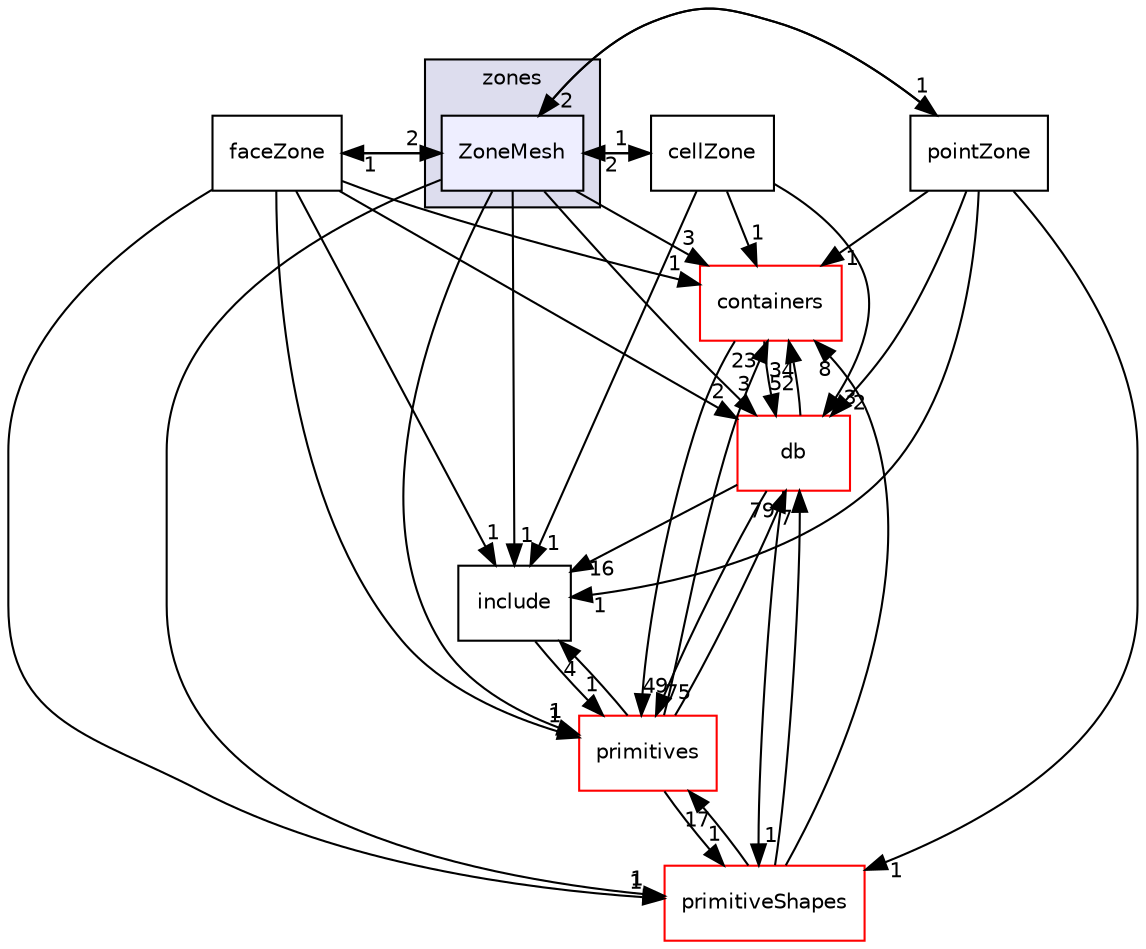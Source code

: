 digraph "src/OpenFOAM/meshes/polyMesh/zones/ZoneMesh" {
  bgcolor=transparent;
  compound=true
  node [ fontsize="10", fontname="Helvetica"];
  edge [ labelfontsize="10", labelfontname="Helvetica"];
  subgraph clusterdir_64d5f56b1fc2c581582c069046c0b977 {
    graph [ bgcolor="#ddddee", pencolor="black", label="zones" fontname="Helvetica", fontsize="10", URL="dir_64d5f56b1fc2c581582c069046c0b977.html"]
  dir_8e2441fab564218d3f9dea1efa2d65c1 [shape=box, label="ZoneMesh", style="filled", fillcolor="#eeeeff", pencolor="black", URL="dir_8e2441fab564218d3f9dea1efa2d65c1.html"];
  }
  dir_19d0872053bde092be81d7fe3f56cbf7 [shape=box label="containers" color="red" URL="dir_19d0872053bde092be81d7fe3f56cbf7.html"];
  dir_12373e0f1ed42ba1fa34d92005f3590f [shape=box label="faceZone" URL="dir_12373e0f1ed42ba1fa34d92005f3590f.html"];
  dir_63c634f7a7cfd679ac26c67fb30fc32f [shape=box label="db" color="red" URL="dir_63c634f7a7cfd679ac26c67fb30fc32f.html"];
  dir_a36ac568b20b0ed2190ed53a491bc296 [shape=box label="primitiveShapes" color="red" URL="dir_a36ac568b20b0ed2190ed53a491bc296.html"];
  dir_3e50f45338116b169052b428016851aa [shape=box label="primitives" color="red" URL="dir_3e50f45338116b169052b428016851aa.html"];
  dir_e954e9f5966bc1c681a414ec8bd0ee15 [shape=box label="include" URL="dir_e954e9f5966bc1c681a414ec8bd0ee15.html"];
  dir_0a175c2e3ca361de03960206c7b1a6ec [shape=box label="pointZone" URL="dir_0a175c2e3ca361de03960206c7b1a6ec.html"];
  dir_819e08ecd30b543d53467779865563bf [shape=box label="cellZone" URL="dir_819e08ecd30b543d53467779865563bf.html"];
  dir_12373e0f1ed42ba1fa34d92005f3590f->dir_19d0872053bde092be81d7fe3f56cbf7 [headlabel="1", labeldistance=1.5 headhref="dir_002334_001932.html"];
  dir_12373e0f1ed42ba1fa34d92005f3590f->dir_8e2441fab564218d3f9dea1efa2d65c1 [headlabel="2", labeldistance=1.5 headhref="dir_002334_002337.html"];
  dir_12373e0f1ed42ba1fa34d92005f3590f->dir_63c634f7a7cfd679ac26c67fb30fc32f [headlabel="2", labeldistance=1.5 headhref="dir_002334_001983.html"];
  dir_12373e0f1ed42ba1fa34d92005f3590f->dir_a36ac568b20b0ed2190ed53a491bc296 [headlabel="1", labeldistance=1.5 headhref="dir_002334_002344.html"];
  dir_12373e0f1ed42ba1fa34d92005f3590f->dir_3e50f45338116b169052b428016851aa [headlabel="1", labeldistance=1.5 headhref="dir_002334_002355.html"];
  dir_12373e0f1ed42ba1fa34d92005f3590f->dir_e954e9f5966bc1c681a414ec8bd0ee15 [headlabel="1", labeldistance=1.5 headhref="dir_002334_002150.html"];
  dir_19d0872053bde092be81d7fe3f56cbf7->dir_63c634f7a7cfd679ac26c67fb30fc32f [headlabel="52", labeldistance=1.5 headhref="dir_001932_001983.html"];
  dir_19d0872053bde092be81d7fe3f56cbf7->dir_3e50f45338116b169052b428016851aa [headlabel="49", labeldistance=1.5 headhref="dir_001932_002355.html"];
  dir_8e2441fab564218d3f9dea1efa2d65c1->dir_19d0872053bde092be81d7fe3f56cbf7 [headlabel="3", labeldistance=1.5 headhref="dir_002337_001932.html"];
  dir_8e2441fab564218d3f9dea1efa2d65c1->dir_12373e0f1ed42ba1fa34d92005f3590f [headlabel="1", labeldistance=1.5 headhref="dir_002337_002334.html"];
  dir_8e2441fab564218d3f9dea1efa2d65c1->dir_63c634f7a7cfd679ac26c67fb30fc32f [headlabel="3", labeldistance=1.5 headhref="dir_002337_001983.html"];
  dir_8e2441fab564218d3f9dea1efa2d65c1->dir_a36ac568b20b0ed2190ed53a491bc296 [headlabel="1", labeldistance=1.5 headhref="dir_002337_002344.html"];
  dir_8e2441fab564218d3f9dea1efa2d65c1->dir_3e50f45338116b169052b428016851aa [headlabel="1", labeldistance=1.5 headhref="dir_002337_002355.html"];
  dir_8e2441fab564218d3f9dea1efa2d65c1->dir_e954e9f5966bc1c681a414ec8bd0ee15 [headlabel="1", labeldistance=1.5 headhref="dir_002337_002150.html"];
  dir_8e2441fab564218d3f9dea1efa2d65c1->dir_0a175c2e3ca361de03960206c7b1a6ec [headlabel="1", labeldistance=1.5 headhref="dir_002337_002335.html"];
  dir_8e2441fab564218d3f9dea1efa2d65c1->dir_819e08ecd30b543d53467779865563bf [headlabel="1", labeldistance=1.5 headhref="dir_002337_002333.html"];
  dir_63c634f7a7cfd679ac26c67fb30fc32f->dir_19d0872053bde092be81d7fe3f56cbf7 [headlabel="34", labeldistance=1.5 headhref="dir_001983_001932.html"];
  dir_63c634f7a7cfd679ac26c67fb30fc32f->dir_a36ac568b20b0ed2190ed53a491bc296 [headlabel="1", labeldistance=1.5 headhref="dir_001983_002344.html"];
  dir_63c634f7a7cfd679ac26c67fb30fc32f->dir_3e50f45338116b169052b428016851aa [headlabel="75", labeldistance=1.5 headhref="dir_001983_002355.html"];
  dir_63c634f7a7cfd679ac26c67fb30fc32f->dir_e954e9f5966bc1c681a414ec8bd0ee15 [headlabel="16", labeldistance=1.5 headhref="dir_001983_002150.html"];
  dir_a36ac568b20b0ed2190ed53a491bc296->dir_19d0872053bde092be81d7fe3f56cbf7 [headlabel="8", labeldistance=1.5 headhref="dir_002344_001932.html"];
  dir_a36ac568b20b0ed2190ed53a491bc296->dir_63c634f7a7cfd679ac26c67fb30fc32f [headlabel="7", labeldistance=1.5 headhref="dir_002344_001983.html"];
  dir_a36ac568b20b0ed2190ed53a491bc296->dir_3e50f45338116b169052b428016851aa [headlabel="17", labeldistance=1.5 headhref="dir_002344_002355.html"];
  dir_3e50f45338116b169052b428016851aa->dir_19d0872053bde092be81d7fe3f56cbf7 [headlabel="23", labeldistance=1.5 headhref="dir_002355_001932.html"];
  dir_3e50f45338116b169052b428016851aa->dir_63c634f7a7cfd679ac26c67fb30fc32f [headlabel="79", labeldistance=1.5 headhref="dir_002355_001983.html"];
  dir_3e50f45338116b169052b428016851aa->dir_a36ac568b20b0ed2190ed53a491bc296 [headlabel="1", labeldistance=1.5 headhref="dir_002355_002344.html"];
  dir_3e50f45338116b169052b428016851aa->dir_e954e9f5966bc1c681a414ec8bd0ee15 [headlabel="4", labeldistance=1.5 headhref="dir_002355_002150.html"];
  dir_e954e9f5966bc1c681a414ec8bd0ee15->dir_3e50f45338116b169052b428016851aa [headlabel="1", labeldistance=1.5 headhref="dir_002150_002355.html"];
  dir_0a175c2e3ca361de03960206c7b1a6ec->dir_19d0872053bde092be81d7fe3f56cbf7 [headlabel="1", labeldistance=1.5 headhref="dir_002335_001932.html"];
  dir_0a175c2e3ca361de03960206c7b1a6ec->dir_8e2441fab564218d3f9dea1efa2d65c1 [headlabel="2", labeldistance=1.5 headhref="dir_002335_002337.html"];
  dir_0a175c2e3ca361de03960206c7b1a6ec->dir_63c634f7a7cfd679ac26c67fb30fc32f [headlabel="2", labeldistance=1.5 headhref="dir_002335_001983.html"];
  dir_0a175c2e3ca361de03960206c7b1a6ec->dir_a36ac568b20b0ed2190ed53a491bc296 [headlabel="1", labeldistance=1.5 headhref="dir_002335_002344.html"];
  dir_0a175c2e3ca361de03960206c7b1a6ec->dir_e954e9f5966bc1c681a414ec8bd0ee15 [headlabel="1", labeldistance=1.5 headhref="dir_002335_002150.html"];
  dir_819e08ecd30b543d53467779865563bf->dir_19d0872053bde092be81d7fe3f56cbf7 [headlabel="1", labeldistance=1.5 headhref="dir_002333_001932.html"];
  dir_819e08ecd30b543d53467779865563bf->dir_8e2441fab564218d3f9dea1efa2d65c1 [headlabel="2", labeldistance=1.5 headhref="dir_002333_002337.html"];
  dir_819e08ecd30b543d53467779865563bf->dir_63c634f7a7cfd679ac26c67fb30fc32f [headlabel="3", labeldistance=1.5 headhref="dir_002333_001983.html"];
  dir_819e08ecd30b543d53467779865563bf->dir_e954e9f5966bc1c681a414ec8bd0ee15 [headlabel="1", labeldistance=1.5 headhref="dir_002333_002150.html"];
}

